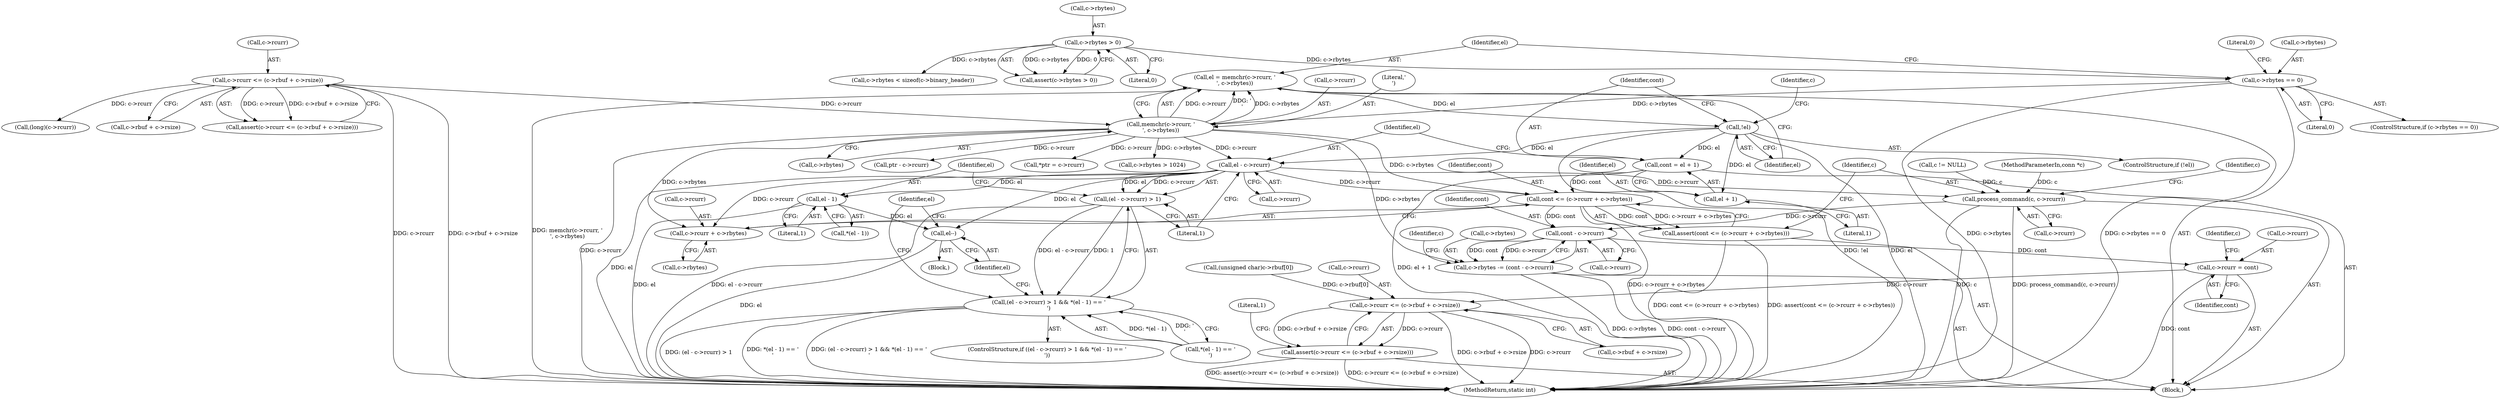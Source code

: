 digraph "0_memcached_d9cd01ede97f4145af9781d448c62a3318952719@API" {
"1000482" [label="(Call,el = memchr(c->rcurr, '\n', c->rbytes))"];
"1000484" [label="(Call,memchr(c->rcurr, '\n', c->rbytes))"];
"1000115" [label="(Call,c->rcurr <= (c->rbuf + c->rsize))"];
"1000475" [label="(Call,c->rbytes == 0)"];
"1000127" [label="(Call,c->rbytes > 0)"];
"1000493" [label="(Call,!el)"];
"1000543" [label="(Call,cont = el + 1)"];
"1000571" [label="(Call,cont <= (c->rcurr + c->rbytes))"];
"1000570" [label="(Call,assert(cont <= (c->rcurr + c->rbytes)))"];
"1000589" [label="(Call,cont - c->rcurr)"];
"1000585" [label="(Call,c->rbytes -= (cont - c->rcurr))"];
"1000594" [label="(Call,c->rcurr = cont)"];
"1000600" [label="(Call,c->rcurr <= (c->rbuf + c->rsize))"];
"1000599" [label="(Call,assert(c->rcurr <= (c->rbuf + c->rsize)))"];
"1000545" [label="(Call,el + 1)"];
"1000551" [label="(Call,el - c->rcurr)"];
"1000550" [label="(Call,(el - c->rcurr) > 1)"];
"1000549" [label="(Call,(el - c->rcurr) > 1 && *(el - 1) == '\r')"];
"1000559" [label="(Call,el - 1)"];
"1000564" [label="(Call,el--)"];
"1000573" [label="(Call,c->rcurr + c->rbytes)"];
"1000580" [label="(Call,process_command(c, c->rcurr))"];
"1000573" [label="(Call,c->rcurr + c->rbytes)"];
"1000596" [label="(Identifier,c)"];
"1000604" [label="(Call,c->rbuf + c->rsize)"];
"1000572" [label="(Identifier,cont)"];
"1000577" [label="(Call,c->rbytes)"];
"1000481" [label="(Literal,0)"];
"1000586" [label="(Call,c->rbytes)"];
"1000211" [label="(Call,(long)(c->rcurr))"];
"1000594" [label="(Call,c->rcurr = cont)"];
"1000111" [label="(Call,c != NULL)"];
"1000119" [label="(Call,c->rbuf + c->rsize)"];
"1000482" [label="(Call,el = memchr(c->rcurr, '\n', c->rbytes))"];
"1000494" [label="(Identifier,el)"];
"1000484" [label="(Call,memchr(c->rcurr, '\n', c->rbytes))"];
"1000520" [label="(Call,ptr - c->rcurr)"];
"1000552" [label="(Identifier,el)"];
"1000581" [label="(Identifier,c)"];
"1000585" [label="(Call,c->rbytes -= (cont - c->rcurr))"];
"1000114" [label="(Call,assert(c->rcurr <= (c->rbuf + c->rsize)))"];
"1000559" [label="(Call,el - 1)"];
"1000598" [label="(Identifier,cont)"];
"1000599" [label="(Call,assert(c->rcurr <= (c->rbuf + c->rsize)))"];
"1000563" [label="(Block,)"];
"1000545" [label="(Call,el + 1)"];
"1000591" [label="(Call,c->rcurr)"];
"1000580" [label="(Call,process_command(c, c->rcurr))"];
"1000479" [label="(Literal,0)"];
"1000546" [label="(Identifier,el)"];
"1000613" [label="(MethodReturn,static int)"];
"1000558" [label="(Call,*(el - 1))"];
"1000488" [label="(Literal,'\n')"];
"1000550" [label="(Call,(el - c->rcurr) > 1)"];
"1000544" [label="(Identifier,cont)"];
"1000556" [label="(Literal,1)"];
"1000504" [label="(Call,*ptr = c->rcurr)"];
"1000108" [label="(MethodParameterIn,conn *c)"];
"1000589" [label="(Call,cont - c->rcurr)"];
"1000115" [label="(Call,c->rcurr <= (c->rbuf + c->rsize))"];
"1000548" [label="(ControlStructure,if ((el - c->rcurr) > 1 && *(el - 1) == '\r'))"];
"1000568" [label="(Identifier,el)"];
"1000565" [label="(Identifier,el)"];
"1000602" [label="(Identifier,c)"];
"1000126" [label="(Call,assert(c->rbytes > 0))"];
"1000564" [label="(Call,el--)"];
"1000147" [label="(Call,(unsigned char)c->rbuf[0])"];
"1000574" [label="(Call,c->rcurr)"];
"1000595" [label="(Call,c->rcurr)"];
"1000471" [label="(Block,)"];
"1000499" [label="(Identifier,c)"];
"1000571" [label="(Call,cont <= (c->rcurr + c->rbytes))"];
"1000570" [label="(Call,assert(cont <= (c->rcurr + c->rbytes)))"];
"1000582" [label="(Call,c->rcurr)"];
"1000587" [label="(Identifier,c)"];
"1000475" [label="(Call,c->rbytes == 0)"];
"1000497" [label="(Call,c->rbytes > 1024)"];
"1000485" [label="(Call,c->rcurr)"];
"1000474" [label="(ControlStructure,if (c->rbytes == 0))"];
"1000116" [label="(Call,c->rcurr)"];
"1000128" [label="(Call,c->rbytes)"];
"1000612" [label="(Literal,1)"];
"1000549" [label="(Call,(el - c->rcurr) > 1 && *(el - 1) == '\r')"];
"1000560" [label="(Identifier,el)"];
"1000551" [label="(Call,el - c->rcurr)"];
"1000547" [label="(Literal,1)"];
"1000493" [label="(Call,!el)"];
"1000492" [label="(ControlStructure,if (!el))"];
"1000483" [label="(Identifier,el)"];
"1000127" [label="(Call,c->rbytes > 0)"];
"1000131" [label="(Literal,0)"];
"1000489" [label="(Call,c->rbytes)"];
"1000561" [label="(Literal,1)"];
"1000476" [label="(Call,c->rbytes)"];
"1000195" [label="(Call,c->rbytes < sizeof(c->binary_header))"];
"1000590" [label="(Identifier,cont)"];
"1000600" [label="(Call,c->rcurr <= (c->rbuf + c->rsize))"];
"1000557" [label="(Call,*(el - 1) == '\r')"];
"1000601" [label="(Call,c->rcurr)"];
"1000553" [label="(Call,c->rcurr)"];
"1000543" [label="(Call,cont = el + 1)"];
"1000482" -> "1000471"  [label="AST: "];
"1000482" -> "1000484"  [label="CFG: "];
"1000483" -> "1000482"  [label="AST: "];
"1000484" -> "1000482"  [label="AST: "];
"1000494" -> "1000482"  [label="CFG: "];
"1000482" -> "1000613"  [label="DDG: memchr(c->rcurr, '\n', c->rbytes)"];
"1000484" -> "1000482"  [label="DDG: c->rcurr"];
"1000484" -> "1000482"  [label="DDG: '\n'"];
"1000484" -> "1000482"  [label="DDG: c->rbytes"];
"1000482" -> "1000493"  [label="DDG: el"];
"1000484" -> "1000489"  [label="CFG: "];
"1000485" -> "1000484"  [label="AST: "];
"1000488" -> "1000484"  [label="AST: "];
"1000489" -> "1000484"  [label="AST: "];
"1000484" -> "1000613"  [label="DDG: c->rcurr"];
"1000115" -> "1000484"  [label="DDG: c->rcurr"];
"1000475" -> "1000484"  [label="DDG: c->rbytes"];
"1000484" -> "1000497"  [label="DDG: c->rbytes"];
"1000484" -> "1000504"  [label="DDG: c->rcurr"];
"1000484" -> "1000520"  [label="DDG: c->rcurr"];
"1000484" -> "1000551"  [label="DDG: c->rcurr"];
"1000484" -> "1000571"  [label="DDG: c->rbytes"];
"1000484" -> "1000573"  [label="DDG: c->rbytes"];
"1000484" -> "1000585"  [label="DDG: c->rbytes"];
"1000115" -> "1000114"  [label="AST: "];
"1000115" -> "1000119"  [label="CFG: "];
"1000116" -> "1000115"  [label="AST: "];
"1000119" -> "1000115"  [label="AST: "];
"1000114" -> "1000115"  [label="CFG: "];
"1000115" -> "1000613"  [label="DDG: c->rbuf + c->rsize"];
"1000115" -> "1000613"  [label="DDG: c->rcurr"];
"1000115" -> "1000114"  [label="DDG: c->rcurr"];
"1000115" -> "1000114"  [label="DDG: c->rbuf + c->rsize"];
"1000115" -> "1000211"  [label="DDG: c->rcurr"];
"1000475" -> "1000474"  [label="AST: "];
"1000475" -> "1000479"  [label="CFG: "];
"1000476" -> "1000475"  [label="AST: "];
"1000479" -> "1000475"  [label="AST: "];
"1000481" -> "1000475"  [label="CFG: "];
"1000483" -> "1000475"  [label="CFG: "];
"1000475" -> "1000613"  [label="DDG: c->rbytes"];
"1000475" -> "1000613"  [label="DDG: c->rbytes == 0"];
"1000127" -> "1000475"  [label="DDG: c->rbytes"];
"1000127" -> "1000126"  [label="AST: "];
"1000127" -> "1000131"  [label="CFG: "];
"1000128" -> "1000127"  [label="AST: "];
"1000131" -> "1000127"  [label="AST: "];
"1000126" -> "1000127"  [label="CFG: "];
"1000127" -> "1000126"  [label="DDG: c->rbytes"];
"1000127" -> "1000126"  [label="DDG: 0"];
"1000127" -> "1000195"  [label="DDG: c->rbytes"];
"1000493" -> "1000492"  [label="AST: "];
"1000493" -> "1000494"  [label="CFG: "];
"1000494" -> "1000493"  [label="AST: "];
"1000499" -> "1000493"  [label="CFG: "];
"1000544" -> "1000493"  [label="CFG: "];
"1000493" -> "1000613"  [label="DDG: el"];
"1000493" -> "1000613"  [label="DDG: !el"];
"1000493" -> "1000543"  [label="DDG: el"];
"1000493" -> "1000545"  [label="DDG: el"];
"1000493" -> "1000551"  [label="DDG: el"];
"1000543" -> "1000471"  [label="AST: "];
"1000543" -> "1000545"  [label="CFG: "];
"1000544" -> "1000543"  [label="AST: "];
"1000545" -> "1000543"  [label="AST: "];
"1000552" -> "1000543"  [label="CFG: "];
"1000543" -> "1000613"  [label="DDG: el + 1"];
"1000543" -> "1000571"  [label="DDG: cont"];
"1000571" -> "1000570"  [label="AST: "];
"1000571" -> "1000573"  [label="CFG: "];
"1000572" -> "1000571"  [label="AST: "];
"1000573" -> "1000571"  [label="AST: "];
"1000570" -> "1000571"  [label="CFG: "];
"1000571" -> "1000613"  [label="DDG: c->rcurr + c->rbytes"];
"1000571" -> "1000570"  [label="DDG: cont"];
"1000571" -> "1000570"  [label="DDG: c->rcurr + c->rbytes"];
"1000551" -> "1000571"  [label="DDG: c->rcurr"];
"1000571" -> "1000589"  [label="DDG: cont"];
"1000570" -> "1000471"  [label="AST: "];
"1000581" -> "1000570"  [label="CFG: "];
"1000570" -> "1000613"  [label="DDG: cont <= (c->rcurr + c->rbytes)"];
"1000570" -> "1000613"  [label="DDG: assert(cont <= (c->rcurr + c->rbytes))"];
"1000589" -> "1000585"  [label="AST: "];
"1000589" -> "1000591"  [label="CFG: "];
"1000590" -> "1000589"  [label="AST: "];
"1000591" -> "1000589"  [label="AST: "];
"1000585" -> "1000589"  [label="CFG: "];
"1000589" -> "1000585"  [label="DDG: cont"];
"1000589" -> "1000585"  [label="DDG: c->rcurr"];
"1000580" -> "1000589"  [label="DDG: c->rcurr"];
"1000589" -> "1000594"  [label="DDG: cont"];
"1000585" -> "1000471"  [label="AST: "];
"1000586" -> "1000585"  [label="AST: "];
"1000596" -> "1000585"  [label="CFG: "];
"1000585" -> "1000613"  [label="DDG: cont - c->rcurr"];
"1000585" -> "1000613"  [label="DDG: c->rbytes"];
"1000594" -> "1000471"  [label="AST: "];
"1000594" -> "1000598"  [label="CFG: "];
"1000595" -> "1000594"  [label="AST: "];
"1000598" -> "1000594"  [label="AST: "];
"1000602" -> "1000594"  [label="CFG: "];
"1000594" -> "1000613"  [label="DDG: cont"];
"1000594" -> "1000600"  [label="DDG: c->rcurr"];
"1000600" -> "1000599"  [label="AST: "];
"1000600" -> "1000604"  [label="CFG: "];
"1000601" -> "1000600"  [label="AST: "];
"1000604" -> "1000600"  [label="AST: "];
"1000599" -> "1000600"  [label="CFG: "];
"1000600" -> "1000613"  [label="DDG: c->rbuf + c->rsize"];
"1000600" -> "1000613"  [label="DDG: c->rcurr"];
"1000600" -> "1000599"  [label="DDG: c->rcurr"];
"1000600" -> "1000599"  [label="DDG: c->rbuf + c->rsize"];
"1000147" -> "1000600"  [label="DDG: c->rbuf[0]"];
"1000599" -> "1000471"  [label="AST: "];
"1000612" -> "1000599"  [label="CFG: "];
"1000599" -> "1000613"  [label="DDG: assert(c->rcurr <= (c->rbuf + c->rsize))"];
"1000599" -> "1000613"  [label="DDG: c->rcurr <= (c->rbuf + c->rsize)"];
"1000545" -> "1000547"  [label="CFG: "];
"1000546" -> "1000545"  [label="AST: "];
"1000547" -> "1000545"  [label="AST: "];
"1000551" -> "1000550"  [label="AST: "];
"1000551" -> "1000553"  [label="CFG: "];
"1000552" -> "1000551"  [label="AST: "];
"1000553" -> "1000551"  [label="AST: "];
"1000556" -> "1000551"  [label="CFG: "];
"1000551" -> "1000613"  [label="DDG: el"];
"1000551" -> "1000550"  [label="DDG: el"];
"1000551" -> "1000550"  [label="DDG: c->rcurr"];
"1000551" -> "1000559"  [label="DDG: el"];
"1000551" -> "1000564"  [label="DDG: el"];
"1000551" -> "1000573"  [label="DDG: c->rcurr"];
"1000551" -> "1000580"  [label="DDG: c->rcurr"];
"1000550" -> "1000549"  [label="AST: "];
"1000550" -> "1000556"  [label="CFG: "];
"1000556" -> "1000550"  [label="AST: "];
"1000560" -> "1000550"  [label="CFG: "];
"1000549" -> "1000550"  [label="CFG: "];
"1000550" -> "1000613"  [label="DDG: el - c->rcurr"];
"1000550" -> "1000549"  [label="DDG: el - c->rcurr"];
"1000550" -> "1000549"  [label="DDG: 1"];
"1000549" -> "1000548"  [label="AST: "];
"1000549" -> "1000557"  [label="CFG: "];
"1000557" -> "1000549"  [label="AST: "];
"1000565" -> "1000549"  [label="CFG: "];
"1000568" -> "1000549"  [label="CFG: "];
"1000549" -> "1000613"  [label="DDG: (el - c->rcurr) > 1"];
"1000549" -> "1000613"  [label="DDG: *(el - 1) == '\r'"];
"1000549" -> "1000613"  [label="DDG: (el - c->rcurr) > 1 && *(el - 1) == '\r'"];
"1000557" -> "1000549"  [label="DDG: *(el - 1)"];
"1000557" -> "1000549"  [label="DDG: '\r'"];
"1000559" -> "1000558"  [label="AST: "];
"1000559" -> "1000561"  [label="CFG: "];
"1000560" -> "1000559"  [label="AST: "];
"1000561" -> "1000559"  [label="AST: "];
"1000558" -> "1000559"  [label="CFG: "];
"1000559" -> "1000613"  [label="DDG: el"];
"1000559" -> "1000564"  [label="DDG: el"];
"1000564" -> "1000563"  [label="AST: "];
"1000564" -> "1000565"  [label="CFG: "];
"1000565" -> "1000564"  [label="AST: "];
"1000568" -> "1000564"  [label="CFG: "];
"1000564" -> "1000613"  [label="DDG: el"];
"1000573" -> "1000577"  [label="CFG: "];
"1000574" -> "1000573"  [label="AST: "];
"1000577" -> "1000573"  [label="AST: "];
"1000580" -> "1000471"  [label="AST: "];
"1000580" -> "1000582"  [label="CFG: "];
"1000581" -> "1000580"  [label="AST: "];
"1000582" -> "1000580"  [label="AST: "];
"1000587" -> "1000580"  [label="CFG: "];
"1000580" -> "1000613"  [label="DDG: process_command(c, c->rcurr)"];
"1000580" -> "1000613"  [label="DDG: c"];
"1000111" -> "1000580"  [label="DDG: c"];
"1000108" -> "1000580"  [label="DDG: c"];
}
